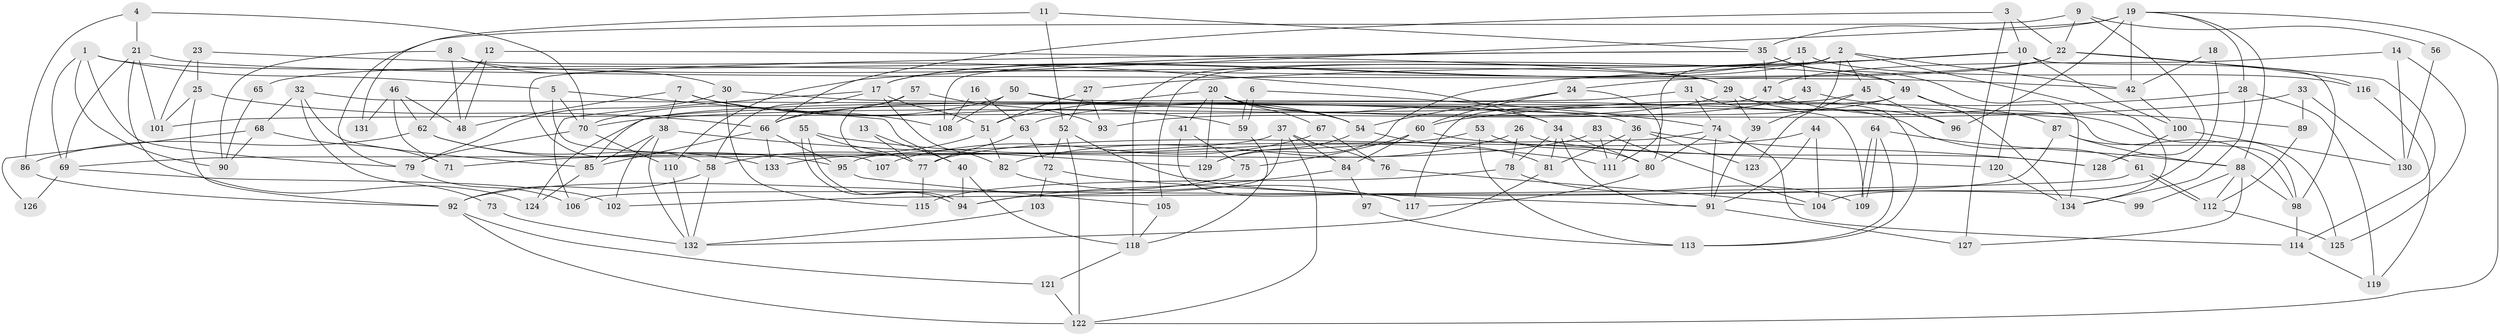 // Generated by graph-tools (version 1.1) at 2025/11/02/27/25 16:11:19]
// undirected, 134 vertices, 268 edges
graph export_dot {
graph [start="1"]
  node [color=gray90,style=filled];
  1;
  2;
  3;
  4;
  5;
  6;
  7;
  8;
  9;
  10;
  11;
  12;
  13;
  14;
  15;
  16;
  17;
  18;
  19;
  20;
  21;
  22;
  23;
  24;
  25;
  26;
  27;
  28;
  29;
  30;
  31;
  32;
  33;
  34;
  35;
  36;
  37;
  38;
  39;
  40;
  41;
  42;
  43;
  44;
  45;
  46;
  47;
  48;
  49;
  50;
  51;
  52;
  53;
  54;
  55;
  56;
  57;
  58;
  59;
  60;
  61;
  62;
  63;
  64;
  65;
  66;
  67;
  68;
  69;
  70;
  71;
  72;
  73;
  74;
  75;
  76;
  77;
  78;
  79;
  80;
  81;
  82;
  83;
  84;
  85;
  86;
  87;
  88;
  89;
  90;
  91;
  92;
  93;
  94;
  95;
  96;
  97;
  98;
  99;
  100;
  101;
  102;
  103;
  104;
  105;
  106;
  107;
  108;
  109;
  110;
  111;
  112;
  113;
  114;
  115;
  116;
  117;
  118;
  119;
  120;
  121;
  122;
  123;
  124;
  125;
  126;
  127;
  128;
  129;
  130;
  131;
  132;
  133;
  134;
  1 -- 90;
  1 -- 69;
  1 -- 5;
  1 -- 49;
  1 -- 79;
  2 -- 17;
  2 -- 134;
  2 -- 39;
  2 -- 42;
  2 -- 45;
  2 -- 105;
  2 -- 111;
  3 -- 22;
  3 -- 10;
  3 -- 66;
  3 -- 127;
  4 -- 86;
  4 -- 70;
  4 -- 21;
  5 -- 70;
  5 -- 40;
  5 -- 107;
  6 -- 59;
  6 -- 59;
  6 -- 74;
  7 -- 108;
  7 -- 59;
  7 -- 38;
  7 -- 48;
  8 -- 29;
  8 -- 30;
  8 -- 48;
  8 -- 90;
  9 -- 22;
  9 -- 79;
  9 -- 56;
  9 -- 128;
  10 -- 27;
  10 -- 120;
  10 -- 98;
  10 -- 100;
  10 -- 129;
  11 -- 52;
  11 -- 35;
  11 -- 131;
  12 -- 48;
  12 -- 29;
  12 -- 62;
  13 -- 40;
  13 -- 77;
  14 -- 125;
  14 -- 47;
  14 -- 130;
  15 -- 118;
  15 -- 43;
  15 -- 17;
  15 -- 116;
  16 -- 63;
  16 -- 108;
  17 -- 58;
  17 -- 51;
  17 -- 82;
  17 -- 106;
  18 -- 42;
  18 -- 104;
  19 -- 88;
  19 -- 28;
  19 -- 35;
  19 -- 42;
  19 -- 96;
  19 -- 110;
  19 -- 122;
  20 -- 34;
  20 -- 54;
  20 -- 41;
  20 -- 51;
  20 -- 67;
  20 -- 129;
  21 -- 42;
  21 -- 69;
  21 -- 101;
  21 -- 124;
  22 -- 116;
  22 -- 114;
  22 -- 24;
  22 -- 65;
  23 -- 25;
  23 -- 34;
  23 -- 101;
  24 -- 80;
  24 -- 54;
  24 -- 60;
  25 -- 66;
  25 -- 101;
  25 -- 92;
  26 -- 82;
  26 -- 128;
  26 -- 78;
  27 -- 51;
  27 -- 52;
  27 -- 93;
  28 -- 60;
  28 -- 134;
  28 -- 119;
  29 -- 66;
  29 -- 96;
  29 -- 39;
  29 -- 113;
  30 -- 36;
  30 -- 79;
  30 -- 115;
  31 -- 74;
  31 -- 61;
  31 -- 85;
  32 -- 98;
  32 -- 85;
  32 -- 68;
  32 -- 73;
  33 -- 130;
  33 -- 70;
  33 -- 89;
  34 -- 81;
  34 -- 91;
  34 -- 78;
  34 -- 80;
  35 -- 49;
  35 -- 47;
  35 -- 58;
  35 -- 108;
  35 -- 134;
  36 -- 128;
  36 -- 81;
  36 -- 111;
  36 -- 123;
  37 -- 84;
  37 -- 122;
  37 -- 69;
  37 -- 76;
  37 -- 94;
  38 -- 129;
  38 -- 85;
  38 -- 102;
  38 -- 132;
  39 -- 91;
  40 -- 94;
  40 -- 118;
  41 -- 117;
  41 -- 75;
  42 -- 100;
  43 -- 89;
  43 -- 93;
  44 -- 91;
  44 -- 77;
  44 -- 104;
  45 -- 124;
  45 -- 96;
  45 -- 123;
  46 -- 48;
  46 -- 62;
  46 -- 71;
  46 -- 131;
  47 -- 101;
  47 -- 125;
  49 -- 87;
  49 -- 63;
  49 -- 117;
  49 -- 134;
  50 -- 109;
  50 -- 54;
  50 -- 70;
  50 -- 108;
  51 -- 58;
  51 -- 82;
  52 -- 122;
  52 -- 72;
  52 -- 99;
  53 -- 113;
  53 -- 80;
  53 -- 71;
  54 -- 129;
  54 -- 81;
  55 -- 111;
  55 -- 94;
  55 -- 94;
  55 -- 77;
  56 -- 130;
  57 -- 66;
  57 -- 77;
  57 -- 93;
  58 -- 92;
  58 -- 132;
  59 -- 118;
  60 -- 75;
  60 -- 84;
  60 -- 120;
  61 -- 102;
  61 -- 112;
  61 -- 112;
  62 -- 95;
  62 -- 86;
  62 -- 133;
  63 -- 77;
  63 -- 72;
  64 -- 109;
  64 -- 109;
  64 -- 88;
  64 -- 113;
  65 -- 90;
  66 -- 85;
  66 -- 95;
  66 -- 133;
  67 -- 76;
  67 -- 107;
  68 -- 71;
  68 -- 90;
  68 -- 126;
  69 -- 102;
  69 -- 126;
  70 -- 110;
  70 -- 79;
  72 -- 91;
  72 -- 103;
  73 -- 132;
  74 -- 80;
  74 -- 95;
  74 -- 91;
  74 -- 114;
  75 -- 92;
  76 -- 104;
  77 -- 115;
  78 -- 109;
  78 -- 115;
  79 -- 106;
  80 -- 117;
  81 -- 132;
  82 -- 117;
  83 -- 111;
  83 -- 133;
  83 -- 104;
  84 -- 94;
  84 -- 97;
  85 -- 124;
  86 -- 92;
  87 -- 106;
  87 -- 98;
  87 -- 88;
  88 -- 127;
  88 -- 98;
  88 -- 99;
  88 -- 112;
  89 -- 112;
  91 -- 127;
  92 -- 121;
  92 -- 122;
  95 -- 105;
  97 -- 113;
  98 -- 114;
  100 -- 128;
  100 -- 130;
  103 -- 132;
  105 -- 118;
  110 -- 132;
  112 -- 125;
  114 -- 119;
  116 -- 119;
  118 -- 121;
  120 -- 134;
  121 -- 122;
}

